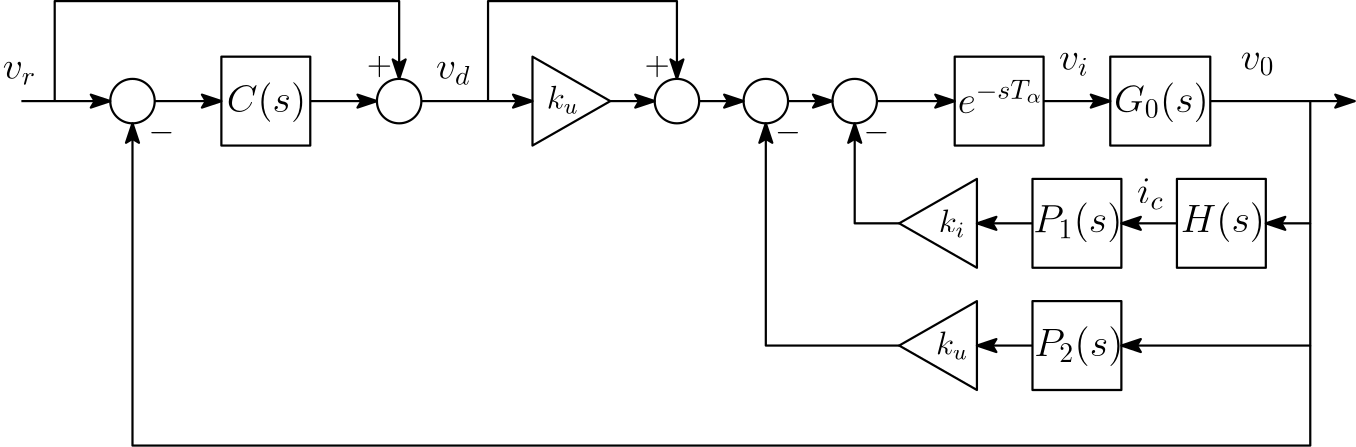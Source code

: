 <?xml version="1.0"?>
<!DOCTYPE ipe SYSTEM "ipe.dtd">
<ipe version="70107" creator="Ipe 7.2.5">
<info created="D:20160825154802" modified="D:20170209130259"/>
<ipestyle name="basic">
<symbol name="arrow/arc(spx)">
<path stroke="sym-stroke" fill="sym-stroke" pen="sym-pen">
0 0 m
-1 0.333 l
-1 -0.333 l
h
</path>
</symbol>
<symbol name="arrow/farc(spx)">
<path stroke="sym-stroke" fill="white" pen="sym-pen">
0 0 m
-1 0.333 l
-1 -0.333 l
h
</path>
</symbol>
<symbol name="arrow/ptarc(spx)">
<path stroke="sym-stroke" fill="sym-stroke" pen="sym-pen">
0 0 m
-1 0.333 l
-0.8 0 l
-1 -0.333 l
h
</path>
</symbol>
<symbol name="arrow/fptarc(spx)">
<path stroke="sym-stroke" fill="white" pen="sym-pen">
0 0 m
-1 0.333 l
-0.8 0 l
-1 -0.333 l
h
</path>
</symbol>
<symbol name="mark/circle(sx)" transformations="translations">
<path fill="sym-stroke">
0.6 0 0 0.6 0 0 e
0.4 0 0 0.4 0 0 e
</path>
</symbol>
<symbol name="mark/disk(sx)" transformations="translations">
<path fill="sym-stroke">
0.6 0 0 0.6 0 0 e
</path>
</symbol>
<symbol name="mark/fdisk(sfx)" transformations="translations">
<group>
<path fill="sym-fill">
0.5 0 0 0.5 0 0 e
</path>
<path fill="sym-stroke" fillrule="eofill">
0.6 0 0 0.6 0 0 e
0.4 0 0 0.4 0 0 e
</path>
</group>
</symbol>
<symbol name="mark/box(sx)" transformations="translations">
<path fill="sym-stroke" fillrule="eofill">
-0.6 -0.6 m
0.6 -0.6 l
0.6 0.6 l
-0.6 0.6 l
h
-0.4 -0.4 m
0.4 -0.4 l
0.4 0.4 l
-0.4 0.4 l
h
</path>
</symbol>
<symbol name="mark/square(sx)" transformations="translations">
<path fill="sym-stroke">
-0.6 -0.6 m
0.6 -0.6 l
0.6 0.6 l
-0.6 0.6 l
h
</path>
</symbol>
<symbol name="mark/fsquare(sfx)" transformations="translations">
<group>
<path fill="sym-fill">
-0.5 -0.5 m
0.5 -0.5 l
0.5 0.5 l
-0.5 0.5 l
h
</path>
<path fill="sym-stroke" fillrule="eofill">
-0.6 -0.6 m
0.6 -0.6 l
0.6 0.6 l
-0.6 0.6 l
h
-0.4 -0.4 m
0.4 -0.4 l
0.4 0.4 l
-0.4 0.4 l
h
</path>
</group>
</symbol>
<symbol name="mark/cross(sx)" transformations="translations">
<group>
<path fill="sym-stroke">
-0.43 -0.57 m
0.57 0.43 l
0.43 0.57 l
-0.57 -0.43 l
h
</path>
<path fill="sym-stroke">
-0.43 0.57 m
0.57 -0.43 l
0.43 -0.57 l
-0.57 0.43 l
h
</path>
</group>
</symbol>
<symbol name="arrow/fnormal(spx)">
<path stroke="sym-stroke" fill="white" pen="sym-pen">
0 0 m
-1 0.333 l
-1 -0.333 l
h
</path>
</symbol>
<symbol name="arrow/pointed(spx)">
<path stroke="sym-stroke" fill="sym-stroke" pen="sym-pen">
0 0 m
-1 0.333 l
-0.8 0 l
-1 -0.333 l
h
</path>
</symbol>
<symbol name="arrow/fpointed(spx)">
<path stroke="sym-stroke" fill="white" pen="sym-pen">
0 0 m
-1 0.333 l
-0.8 0 l
-1 -0.333 l
h
</path>
</symbol>
<symbol name="arrow/linear(spx)">
<path stroke="sym-stroke" pen="sym-pen">
-1 0.333 m
0 0 l
-1 -0.333 l
</path>
</symbol>
<symbol name="arrow/fdouble(spx)">
<path stroke="sym-stroke" fill="white" pen="sym-pen">
0 0 m
-1 0.333 l
-1 -0.333 l
h
-1 0 m
-2 0.333 l
-2 -0.333 l
h
</path>
</symbol>
<symbol name="arrow/double(spx)">
<path stroke="sym-stroke" fill="sym-stroke" pen="sym-pen">
0 0 m
-1 0.333 l
-1 -0.333 l
h
-1 0 m
-2 0.333 l
-2 -0.333 l
h
</path>
</symbol>
<pen name="heavier" value="0.8"/>
<pen name="fat" value="1.2"/>
<pen name="ultrafat" value="2"/>
<symbolsize name="large" value="5"/>
<symbolsize name="small" value="2"/>
<symbolsize name="tiny" value="1.1"/>
<arrowsize name="large" value="10"/>
<arrowsize name="small" value="5"/>
<arrowsize name="tiny" value="3"/>
<color name="red" value="1 0 0"/>
<color name="green" value="0 1 0"/>
<color name="blue" value="0 0 1"/>
<color name="yellow" value="1 1 0"/>
<color name="orange" value="1 0.647 0"/>
<color name="gold" value="1 0.843 0"/>
<color name="purple" value="0.627 0.125 0.941"/>
<color name="gray" value="0.745"/>
<color name="brown" value="0.647 0.165 0.165"/>
<color name="navy" value="0 0 0.502"/>
<color name="pink" value="1 0.753 0.796"/>
<color name="seagreen" value="0.18 0.545 0.341"/>
<color name="turquoise" value="0.251 0.878 0.816"/>
<color name="violet" value="0.933 0.51 0.933"/>
<color name="darkblue" value="0 0 0.545"/>
<color name="darkcyan" value="0 0.545 0.545"/>
<color name="darkgray" value="0.663"/>
<color name="darkgreen" value="0 0.392 0"/>
<color name="darkmagenta" value="0.545 0 0.545"/>
<color name="darkorange" value="1 0.549 0"/>
<color name="darkred" value="0.545 0 0"/>
<color name="lightblue" value="0.678 0.847 0.902"/>
<color name="lightcyan" value="0.878 1 1"/>
<color name="lightgray" value="0.827"/>
<color name="lightgreen" value="0.565 0.933 0.565"/>
<color name="lightyellow" value="1 1 0.878"/>
<dashstyle name="dashed" value="[4] 0"/>
<dashstyle name="dotted" value="[1 3] 0"/>
<dashstyle name="dash dotted" value="[4 2 1 2] 0"/>
<dashstyle name="dash dot dotted" value="[4 2 1 2 1 2] 0"/>
<textsize name="large" value="\large"/>
<textsize name="Large" value="\Large"/>
<textsize name="LARGE" value="\LARGE"/>
<textsize name="huge" value="\huge"/>
<textsize name="Huge" value="\Huge"/>
<textsize name="small" value="\small"/>
<textsize name="footnote" value="\footnotesize"/>
<textsize name="tiny" value="\tiny"/>
<textstyle name="center" begin="\begin{center}" end="\end{center}"/>
<textstyle name="itemize" begin="\begin{itemize}" end="\end{itemize}"/>
<textstyle name="item" begin="\begin{itemize}\item{}" end="\end{itemize}"/>
<gridsize name="4 pts" value="4"/>
<gridsize name="8 pts (~3 mm)" value="8"/>
<gridsize name="16 pts (~6 mm)" value="16"/>
<gridsize name="32 pts (~12 mm)" value="32"/>
<gridsize name="10 pts (~3.5 mm)" value="10"/>
<gridsize name="20 pts (~7 mm)" value="20"/>
<gridsize name="14 pts (~5 mm)" value="14"/>
<gridsize name="28 pts (~10 mm)" value="28"/>
<gridsize name="56 pts (~20 mm)" value="56"/>
<anglesize name="90 deg" value="90"/>
<anglesize name="60 deg" value="60"/>
<anglesize name="45 deg" value="45"/>
<anglesize name="30 deg" value="30"/>
<anglesize name="22.5 deg" value="22.5"/>
<opacity name="10%" value="0.1"/>
<opacity name="30%" value="0.3"/>
<opacity name="50%" value="0.5"/>
<opacity name="75%" value="0.75"/>
<tiling name="falling" angle="-60" step="4" width="1"/>
<tiling name="rising" angle="30" step="4" width="1"/>
</ipestyle>
<page>
<layer name="alpha"/>
<view layers="alpha" active="alpha"/>
<text layer="alpha" matrix="1 0 0 1 130.264 -43.283" transformations="translations" pos="284 680" stroke="black" type="label" width="9.469" height="8.305" depth="1.79" valign="baseline" size="large">$k_i$</text>
<text matrix="1 0 0 1 129.27 -15.2371" transformations="translations" pos="284 608" stroke="black" type="label" width="11.489" height="8.305" depth="1.79" valign="baseline" size="large">$k_u$</text>
<text matrix="1 0 0 1 89.3965 -43.1552" transformations="translations" pos="412 680" stroke="black" type="label" width="30.289" height="10.756" depth="3.59" valign="baseline" size="Large">$H(s)$</text>
<text matrix="1 0 0 1 104.302 -47.1749" transformations="translations" pos="344 684" stroke="black" type="label" width="32.076" height="10.756" depth="3.59" valign="baseline" size="Large">$P_1(s)$</text>
<text matrix="1 0 0 1 40.624 -15.7973" transformations="translations" pos="408 608" stroke="black" type="label" width="32.076" height="10.756" depth="3.59" valign="baseline" size="Large">$P_2(s)$</text>
<text matrix="1 0 0 1 132.594 -65.5179" transformations="translations" pos="344.758 745.554" stroke="black" type="label" width="34.102" height="10.756" depth="3.59" valign="baseline" size="Large">$G_0(s)$</text>
<text matrix="1 0 0 1 41.7561 -56.4349" transformations="translations" pos="481.204 751.791" stroke="black" type="label" width="12.271" height="6.179" depth="2.15" valign="baseline" size="Large">$v_0$</text>
<text matrix="1 0 0 1 164.319 -64.9578" transformations="translations" pos="191 734.552" stroke="black" type="label" width="9.298" height="6.98" depth="0.99" valign="baseline" size="large">$-$</text>
<text matrix="1 0 0 1 147.681 -66.2348" transformations="translations" pos="239.527 735.829" stroke="black" type="label" width="9.298" height="6.98" depth="0.99" valign="baseline" size="large">$-$</text>
<path matrix="1 0 0 1 80 -20" stroke="black" pen="heavier" arrow="ptarc/normal">
4 704 m
36 704 l
</path>
<text matrix="1 0 0 1 -109.77 -66.2348" transformations="translations" pos="239.527 735.829" stroke="black" type="label" width="9.298" height="6.98" depth="0.99" valign="baseline" size="large">$-$</text>
<text matrix="1 0 0 1 1.5562 -61.3375" transformations="translations" pos="75.7486 753.388" stroke="black" type="label" width="12.061" height="6.179" depth="2.15" valign="baseline" size="Large">$v_r$</text>
<text matrix="1 0 0 1 4.46428 -104.635" transformations="translations" pos="481.204 751.791" stroke="black" type="label" width="9.602" height="9.407" depth="2.15" valign="baseline" size="Large">$i_c$</text>
<text matrix="1 0 0 1 -23.6449 -56.4858" transformations="translations" pos="481.204 751.791" stroke="black" type="label" width="10.721" height="6.179" depth="2.15" valign="baseline" size="Large">$v_i$</text>
<path matrix="1 0 0 1 -4 0" stroke="black" pen="heavier" cap="1">
432 656 m
432 624 l
404 640 l
432 656 l
</path>
<path matrix="1 0 0 1 -4 -44" stroke="black" pen="heavier" cap="1">
432 656 m
432 624 l
404 640 l
432 656 l
</path>
<path matrix="1 0 0 1 152 -76" stroke="black" pen="heavier">
8 0 0 8 232 760 e
</path>
<path matrix="1 0 0 1 120 -76" stroke="black" pen="heavier">
8 0 0 8 232 760 e
</path>
<path matrix="1 0 0 1 88 -76" stroke="black" pen="heavier">
8 0 0 8 232 760 e
</path>
<path stroke="black" pen="heavier" arrow="ptarc/normal">
360 684 m
376 684 l
</path>
<path stroke="black" pen="heavier" arrow="ptarc/normal">
328 684 m
344 684 l
</path>
<path matrix="1 0 0 1 -4 4" stroke="black" pen="heavier" cap="1">
272 696 m
272 664 l
300 680 l
272 696 l
</path>
<path stroke="black" pen="heavier" arrow="ptarc/normal">
296 684 m
312 684 l
</path>
<text matrix="1 0 0 1 -10.831 73.2208" transformations="translations" pos="284 608" stroke="black" type="label" width="11.489" height="8.305" depth="1.79" valign="baseline" size="large">$k_u$</text>
<text matrix="1 0 0 1 137.446 -58.8733" transformations="translations" pos="170.887 752.43" stroke="black" type="label" width="9.105" height="6.894" depth="0.91" valign="baseline" size="large">$+$</text>
<path matrix="1 0 0 1 -108 -76" stroke="black" pen="heavier">
8 0 0 8 232 760 e
</path>
<text matrix="1 0 0 1 -186.107 -3.88097" transformations="translations" pos="344 684" stroke="black" type="label" width="28.623" height="10.756" depth="3.59" valign="baseline" size="Large">$C(s)$</text>
<text matrix="1 0 0 1 76.3328 -65.8793" transformations="translations" pos="344.758 745.554" stroke="black" type="label" width="30.927" height="12.014" depth="0" valign="baseline" size="Large">$e^{-sT_\alpha}$</text>
<path stroke="black" pen="heavier">
448 656 m
448 624 l
480 624 l
480 656 l
h
</path>
<path matrix="1 0 0 1 52 0" stroke="black" pen="heavier">
448 656 m
448 624 l
480 624 l
480 656 l
h
</path>
<path matrix="1 0 0 1 0 -44" stroke="black" pen="heavier">
448 656 m
448 624 l
480 624 l
480 656 l
h
</path>
<path matrix="1.125 0 0 1 -28 44" stroke="black" pen="heavier">
448 656 m
448 624 l
480 624 l
480 656 l
h
</path>
<path matrix="1 0 0 1 -28 44" stroke="black" pen="heavier">
448 656 m
448 624 l
480 624 l
480 656 l
h
</path>
<path stroke="black" pen="heavier" arrow="ptarc/normal">
392 684 m
420 684 l
</path>
<path stroke="black" pen="heavier" arrow="ptarc/normal">
452 684 m
476 684 l
</path>
<path stroke="black" pen="heavier" arrow="ptarc/normal">
548 684 m
548 640 l
532 640 l
</path>
<path stroke="black" pen="heavier" arrow="ptarc/normal">
500 640 m
480 640 l
</path>
<path stroke="black" pen="heavier" arrow="ptarc/normal">
448 640 m
428 640 l
</path>
<path stroke="black" pen="heavier" arrow="ptarc/normal">
400 640 m
384 640 l
384 676 l
</path>
<path stroke="black" pen="heavier" arrow="ptarc/normal">
548 640 m
548 596 l
480 596 l
</path>
<path stroke="black" pen="heavier" arrow="ptarc/normal">
448 596 m
428 596 l
</path>
<path stroke="black" pen="heavier" arrow="ptarc/normal">
400 596 m
352 596 l
352 676 l
</path>
<path matrix="1 0 0 1 -292 44" stroke="black" pen="heavier">
448 656 m
448 624 l
480 624 l
480 656 l
h
</path>
<path stroke="black" pen="heavier" arrow="ptarc/normal">
512 684 m
564 684 l
</path>
<path matrix="1 0 0 1 -12 -76" stroke="black" pen="heavier">
8 0 0 8 232 760 e
</path>
<path matrix="1 0 0 1 -12 0" stroke="black" pen="heavier" arrow="ptarc/normal">
200 684 m
224 684 l
</path>
<path matrix="1 0 0 1 -12 0" stroke="black" pen="heavier" arrow="ptarc/normal">
144 684 m
168 684 l
</path>
<text matrix="1 0 0 1 37.446 -58.8733" transformations="translations" pos="170.887 752.43" stroke="black" type="label" width="9.105" height="6.894" depth="0.91" valign="baseline" size="large">$+$</text>
<path matrix="1 0 0 1 -12 0" stroke="black" pen="heavier" arrow="ptarc/normal">
108 684 m
108 720 l
232 720 l
232 692 l
</path>
<path stroke="black" pen="heavier" arrow="ptarc/normal">
252 684 m
252 720 l
320 720 l
320 692 l
</path>
<path stroke="black" pen="heavier" arrow="ptarc/normal">
228 684 m
268 684 l
</path>
<text matrix="1 0 0 1 157.556 -61.3375" transformations="translations" pos="75.7486 753.388" stroke="black" type="label" width="12.475" height="6.179" depth="2.15" valign="baseline" size="Large">$v_d$</text>
<path stroke="black" pen="heavier" arrow="ptarc/normal">
548 596 m
548 560 l
124 560 l
124 676 l
</path>
</page>
</ipe>
